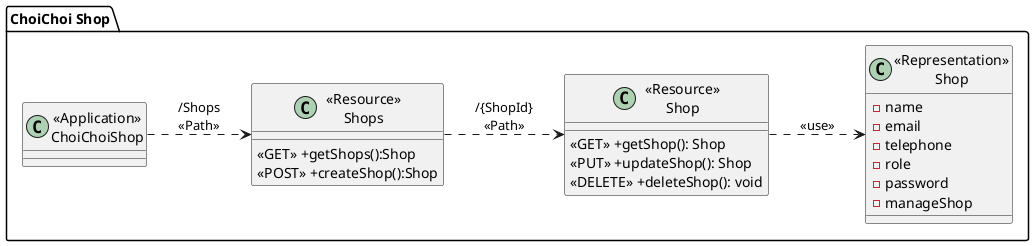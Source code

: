 @startuml
left to right direction
package "ChoiChoi Shop"{
    class "<<Application>>\nChoiChoiShop" as ChoiChoiService{}

    class "<<Resource>>\nShops" as ResourceShops{
        <<GET>> +getShops():Shop
        <<POST>> +createShop():Shop
    }

    class "<<Resource>>\nShop" as ResourceShop {
        <<GET>> +getShop(): Shop
        <<PUT>> +updateShop(): Shop
        <<DELETE>> +deleteShop(): void
    }

    class "<<Representation>>\nShop" as RepresentationShop {
        -name
        -email
        -telephone
        -role
        -password
        -manageShop
    }

}

ChoiChoiService ..> ResourceShops:"/Shops\n<<Path>>"
ResourceShops ..> ResourceShop: "/{ShopId}\n<<Path>>"
ResourceShop ..> RepresentationShop: "<<use>>"



@enduml